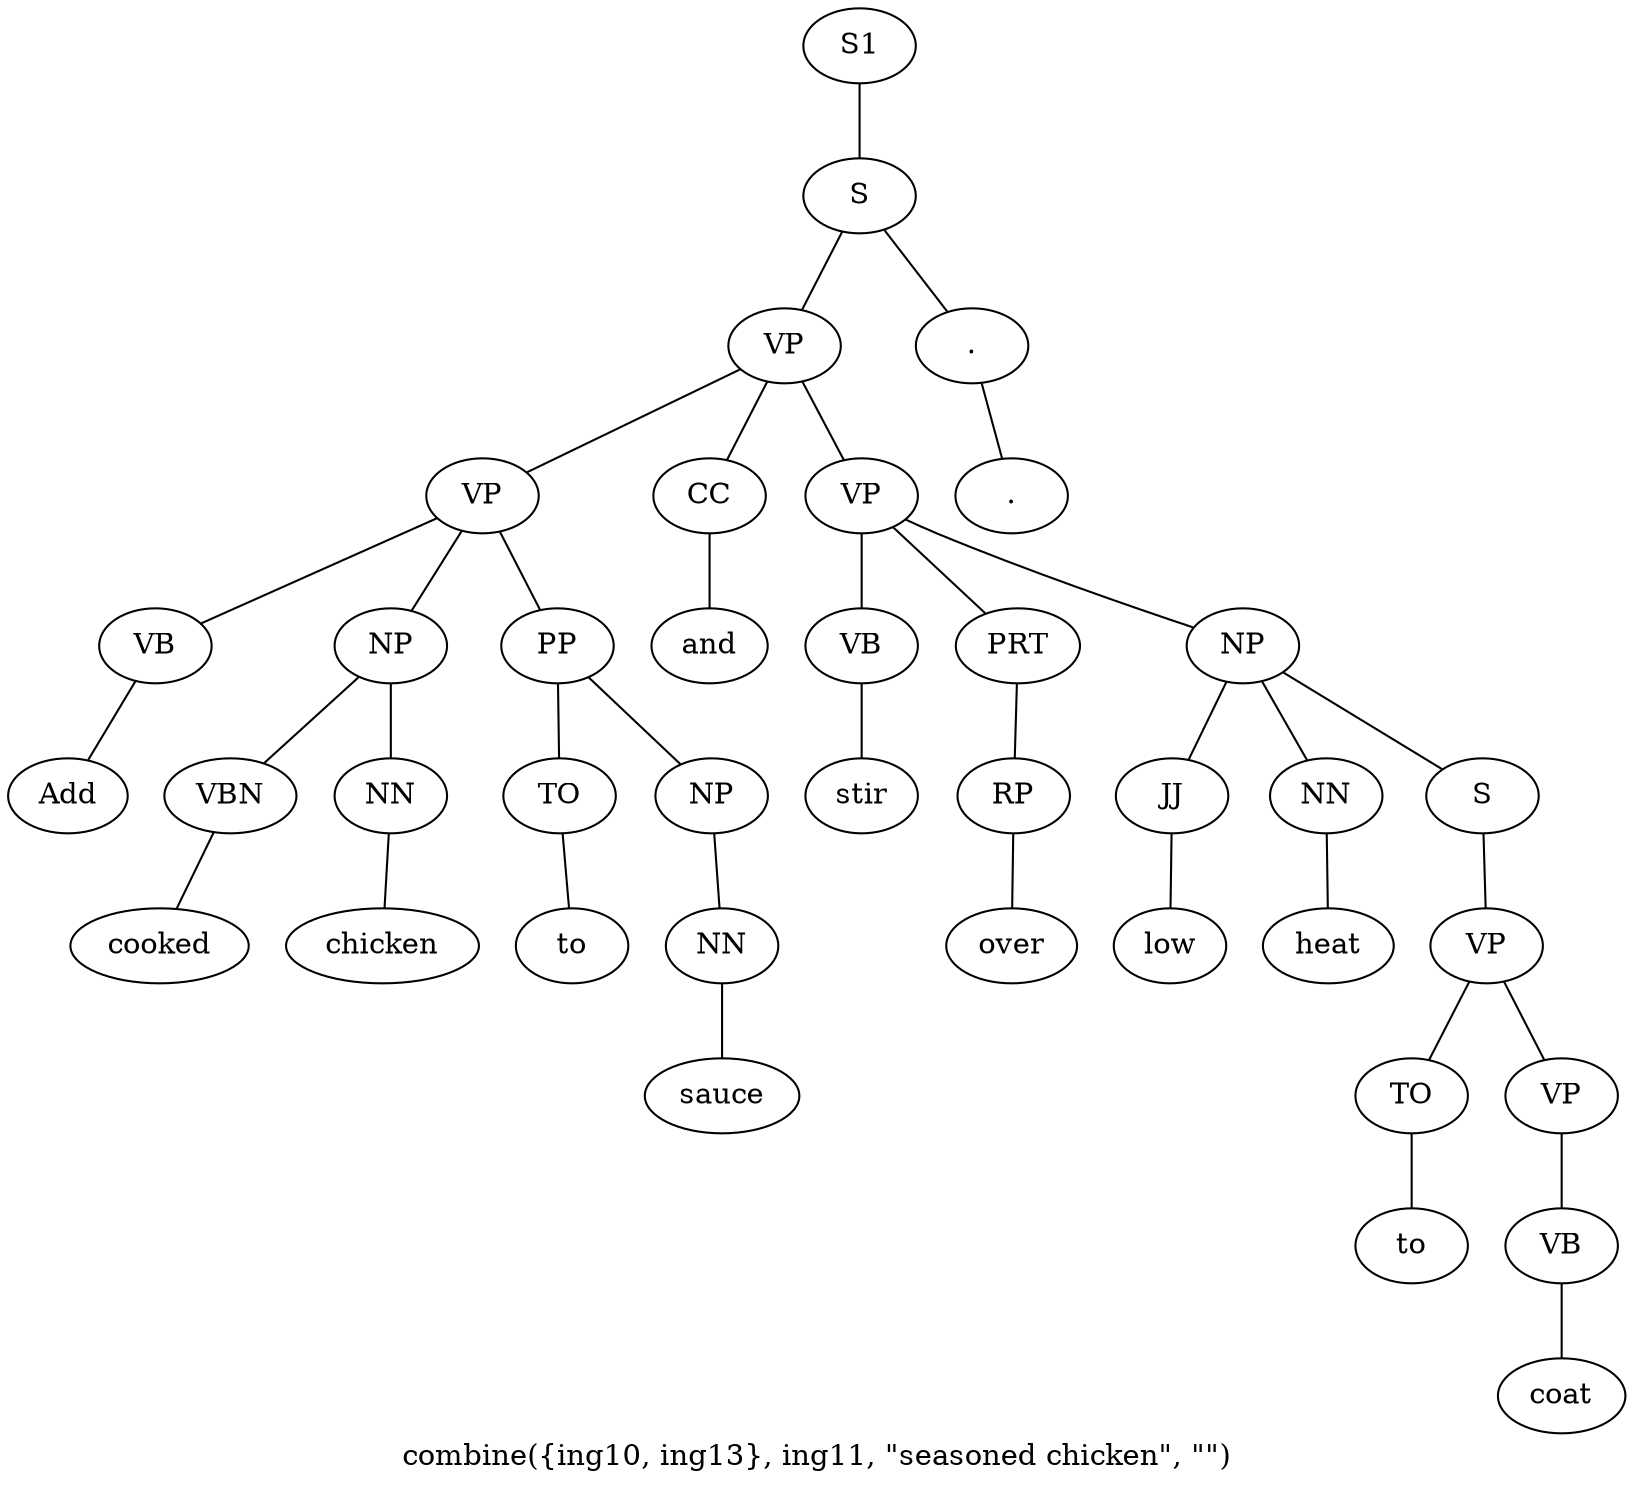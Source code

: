graph SyntaxGraph {
	label = "combine({ing10, ing13}, ing11, \"seasoned chicken\", \"\")";
	Node0 [label="S1"];
	Node1 [label="S"];
	Node2 [label="VP"];
	Node3 [label="VP"];
	Node4 [label="VB"];
	Node5 [label="Add"];
	Node6 [label="NP"];
	Node7 [label="VBN"];
	Node8 [label="cooked"];
	Node9 [label="NN"];
	Node10 [label="chicken"];
	Node11 [label="PP"];
	Node12 [label="TO"];
	Node13 [label="to"];
	Node14 [label="NP"];
	Node15 [label="NN"];
	Node16 [label="sauce"];
	Node17 [label="CC"];
	Node18 [label="and"];
	Node19 [label="VP"];
	Node20 [label="VB"];
	Node21 [label="stir"];
	Node22 [label="PRT"];
	Node23 [label="RP"];
	Node24 [label="over"];
	Node25 [label="NP"];
	Node26 [label="JJ"];
	Node27 [label="low"];
	Node28 [label="NN"];
	Node29 [label="heat"];
	Node30 [label="S"];
	Node31 [label="VP"];
	Node32 [label="TO"];
	Node33 [label="to"];
	Node34 [label="VP"];
	Node35 [label="VB"];
	Node36 [label="coat"];
	Node37 [label="."];
	Node38 [label="."];

	Node0 -- Node1;
	Node1 -- Node2;
	Node1 -- Node37;
	Node2 -- Node3;
	Node2 -- Node17;
	Node2 -- Node19;
	Node3 -- Node4;
	Node3 -- Node6;
	Node3 -- Node11;
	Node4 -- Node5;
	Node6 -- Node7;
	Node6 -- Node9;
	Node7 -- Node8;
	Node9 -- Node10;
	Node11 -- Node12;
	Node11 -- Node14;
	Node12 -- Node13;
	Node14 -- Node15;
	Node15 -- Node16;
	Node17 -- Node18;
	Node19 -- Node20;
	Node19 -- Node22;
	Node19 -- Node25;
	Node20 -- Node21;
	Node22 -- Node23;
	Node23 -- Node24;
	Node25 -- Node26;
	Node25 -- Node28;
	Node25 -- Node30;
	Node26 -- Node27;
	Node28 -- Node29;
	Node30 -- Node31;
	Node31 -- Node32;
	Node31 -- Node34;
	Node32 -- Node33;
	Node34 -- Node35;
	Node35 -- Node36;
	Node37 -- Node38;
}